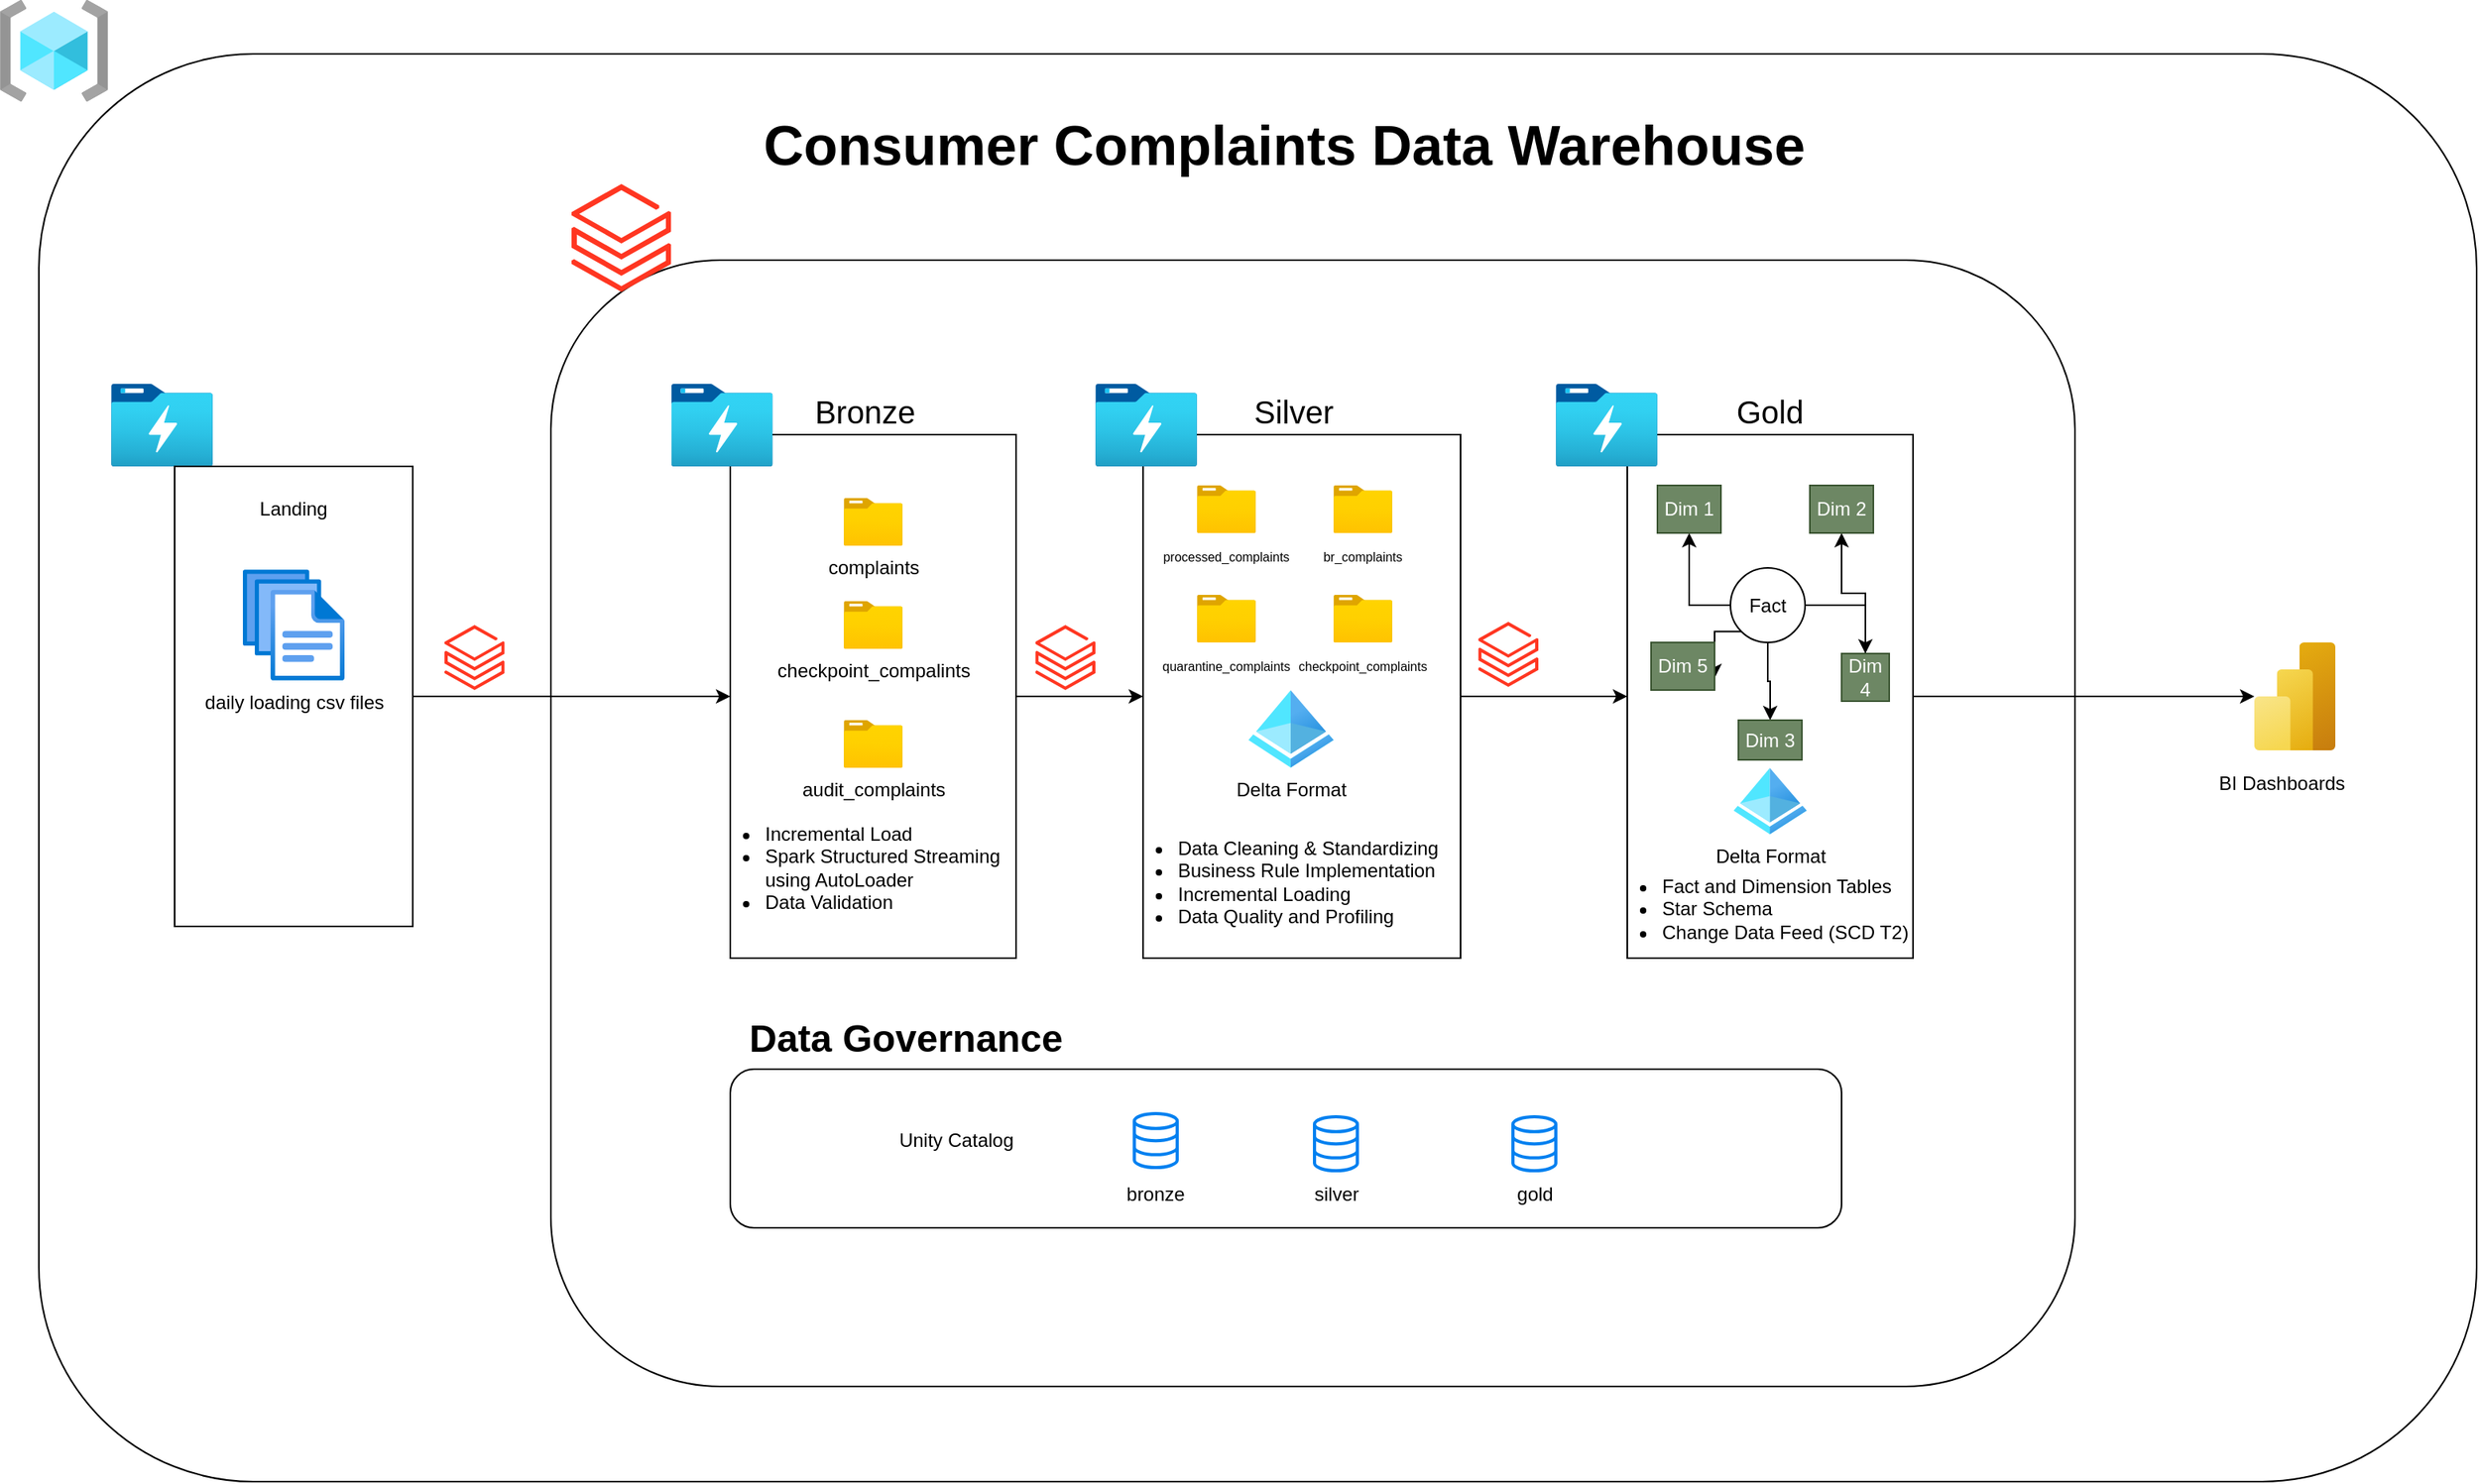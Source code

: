 <mxfile version="27.1.5">
  <diagram id="J1r5KkGxi6NfSPPXA9zl" name="Page-1">
    <mxGraphModel dx="1074" dy="1053" grid="1" gridSize="10" guides="1" tooltips="1" connect="1" arrows="1" fold="1" page="1" pageScale="1" pageWidth="827" pageHeight="1169" math="0" shadow="0">
      <root>
        <mxCell id="0" />
        <mxCell id="1" parent="0" />
        <mxCell id="K9rkXe4piy7wDcdysyzR-65" value="" style="rounded=1;whiteSpace=wrap;html=1;" vertex="1" parent="1">
          <mxGeometry x="1264.5" y="160" width="1535.5" height="900" as="geometry" />
        </mxCell>
        <mxCell id="K9rkXe4piy7wDcdysyzR-33" value="" style="rounded=1;whiteSpace=wrap;html=1;container=1;" vertex="1" parent="1">
          <mxGeometry x="1587" y="290" width="960" height="710" as="geometry" />
        </mxCell>
        <mxCell id="K9rkXe4piy7wDcdysyzR-98" value="" style="image;aspect=fixed;html=1;points=[];align=center;fontSize=12;image=img/lib/azure2/analytics/Azure_Databricks.svg;" vertex="1" parent="K9rkXe4piy7wDcdysyzR-33">
          <mxGeometry x="584.14" y="228" width="37.86" height="41" as="geometry" />
        </mxCell>
        <mxCell id="K9rkXe4piy7wDcdysyzR-34" value="" style="image;aspect=fixed;html=1;points=[];align=center;fontSize=12;image=img/lib/azure2/analytics/Azure_Databricks.svg;" vertex="1" parent="1">
          <mxGeometry x="1600" y="242" width="62.8" height="68" as="geometry" />
        </mxCell>
        <mxCell id="K9rkXe4piy7wDcdysyzR-49" style="edgeStyle=orthogonalEdgeStyle;rounded=0;orthogonalLoop=1;jettySize=auto;html=1;entryX=0;entryY=0.5;entryDx=0;entryDy=0;" edge="1" parent="1" source="K9rkXe4piy7wDcdysyzR-39" target="K9rkXe4piy7wDcdysyzR-40">
          <mxGeometry relative="1" as="geometry" />
        </mxCell>
        <mxCell id="K9rkXe4piy7wDcdysyzR-36" value="" style="image;aspect=fixed;html=1;points=[];align=center;fontSize=12;image=img/lib/azure2/analytics/Data_Lake_Store_Gen1.svg;" vertex="1" parent="1">
          <mxGeometry x="1310" y="368" width="64" height="52" as="geometry" />
        </mxCell>
        <mxCell id="K9rkXe4piy7wDcdysyzR-39" value="" style="rounded=0;whiteSpace=wrap;html=1;" vertex="1" parent="1">
          <mxGeometry x="1700" y="400" width="180" height="330" as="geometry" />
        </mxCell>
        <mxCell id="K9rkXe4piy7wDcdysyzR-50" value="" style="edgeStyle=orthogonalEdgeStyle;rounded=0;orthogonalLoop=1;jettySize=auto;html=1;" edge="1" parent="1" source="K9rkXe4piy7wDcdysyzR-40" target="K9rkXe4piy7wDcdysyzR-41">
          <mxGeometry relative="1" as="geometry" />
        </mxCell>
        <mxCell id="K9rkXe4piy7wDcdysyzR-40" value="" style="rounded=0;whiteSpace=wrap;html=1;" vertex="1" parent="1">
          <mxGeometry x="1960" y="400" width="200" height="330" as="geometry" />
        </mxCell>
        <mxCell id="K9rkXe4piy7wDcdysyzR-51" style="edgeStyle=orthogonalEdgeStyle;rounded=0;orthogonalLoop=1;jettySize=auto;html=1;" edge="1" parent="1" source="K9rkXe4piy7wDcdysyzR-41" target="K9rkXe4piy7wDcdysyzR-45">
          <mxGeometry relative="1" as="geometry" />
        </mxCell>
        <mxCell id="K9rkXe4piy7wDcdysyzR-41" value="" style="rounded=0;whiteSpace=wrap;html=1;" vertex="1" parent="1">
          <mxGeometry x="2265" y="400" width="180" height="330" as="geometry" />
        </mxCell>
        <mxCell id="K9rkXe4piy7wDcdysyzR-42" value="&lt;div&gt;&lt;font style=&quot;font-size: 20px;&quot;&gt;Bronze&lt;/font&gt;&lt;/div&gt;" style="text;html=1;align=center;verticalAlign=middle;whiteSpace=wrap;rounded=0;" vertex="1" parent="1">
          <mxGeometry x="1740" y="360" width="90" height="50" as="geometry" />
        </mxCell>
        <mxCell id="K9rkXe4piy7wDcdysyzR-45" value="" style="image;aspect=fixed;html=1;points=[];align=center;fontSize=12;image=img/lib/azure2/analytics/Power_BI_Embedded.svg;" vertex="1" parent="1">
          <mxGeometry x="2660" y="531" width="51" height="68" as="geometry" />
        </mxCell>
        <mxCell id="K9rkXe4piy7wDcdysyzR-63" style="edgeStyle=orthogonalEdgeStyle;rounded=0;orthogonalLoop=1;jettySize=auto;html=1;" edge="1" parent="1" source="K9rkXe4piy7wDcdysyzR-52" target="K9rkXe4piy7wDcdysyzR-39">
          <mxGeometry relative="1" as="geometry" />
        </mxCell>
        <mxCell id="K9rkXe4piy7wDcdysyzR-52" value="" style="rounded=0;whiteSpace=wrap;html=1;" vertex="1" parent="1">
          <mxGeometry x="1350" y="420" width="150" height="290" as="geometry" />
        </mxCell>
        <mxCell id="K9rkXe4piy7wDcdysyzR-46" value="BI Dashboards" style="text;html=1;align=center;verticalAlign=middle;whiteSpace=wrap;rounded=0;" vertex="1" parent="1">
          <mxGeometry x="2630" y="605" width="94.5" height="30" as="geometry" />
        </mxCell>
        <mxCell id="K9rkXe4piy7wDcdysyzR-54" value="Landing" style="text;html=1;align=center;verticalAlign=middle;whiteSpace=wrap;rounded=0;" vertex="1" parent="1">
          <mxGeometry x="1395" y="432" width="60" height="30" as="geometry" />
        </mxCell>
        <mxCell id="K9rkXe4piy7wDcdysyzR-55" value="" style="image;aspect=fixed;html=1;points=[];align=center;fontSize=12;image=img/lib/azure2/analytics/Data_Lake_Store_Gen1.svg;" vertex="1" parent="1">
          <mxGeometry x="1662.8" y="368" width="64" height="52" as="geometry" />
        </mxCell>
        <mxCell id="K9rkXe4piy7wDcdysyzR-56" value="" style="image;aspect=fixed;html=1;points=[];align=center;fontSize=12;image=img/lib/azure2/analytics/Data_Lake_Store_Gen1.svg;" vertex="1" parent="1">
          <mxGeometry x="1930" y="368" width="64" height="52" as="geometry" />
        </mxCell>
        <mxCell id="K9rkXe4piy7wDcdysyzR-57" value="" style="image;aspect=fixed;html=1;points=[];align=center;fontSize=12;image=img/lib/azure2/analytics/Data_Lake_Store_Gen1.svg;" vertex="1" parent="1">
          <mxGeometry x="2220" y="368" width="64" height="52" as="geometry" />
        </mxCell>
        <mxCell id="K9rkXe4piy7wDcdysyzR-59" value="daily loading csv files" style="image;aspect=fixed;html=1;points=[];align=center;fontSize=12;image=img/lib/azure2/general/Files.svg;" vertex="1" parent="1">
          <mxGeometry x="1393" y="485" width="64" height="70" as="geometry" />
        </mxCell>
        <mxCell id="K9rkXe4piy7wDcdysyzR-60" value="" style="rounded=1;whiteSpace=wrap;html=1;" vertex="1" parent="1">
          <mxGeometry x="1700" y="800" width="700" height="100" as="geometry" />
        </mxCell>
        <mxCell id="K9rkXe4piy7wDcdysyzR-61" value="Unity Catalog" style="text;html=1;align=center;verticalAlign=middle;whiteSpace=wrap;rounded=0;" vertex="1" parent="1">
          <mxGeometry x="1790" y="830" width="105" height="30" as="geometry" />
        </mxCell>
        <mxCell id="K9rkXe4piy7wDcdysyzR-62" value="&lt;h1 style=&quot;margin-top: 0px;&quot;&gt;Data Governance&lt;/h1&gt;" style="text;html=1;whiteSpace=wrap;overflow=hidden;rounded=0;" vertex="1" parent="1">
          <mxGeometry x="1710" y="760" width="220" height="120" as="geometry" />
        </mxCell>
        <mxCell id="K9rkXe4piy7wDcdysyzR-64" value="" style="image;aspect=fixed;html=1;points=[];align=center;fontSize=12;image=img/lib/azure2/general/Resource_Groups.svg;" vertex="1" parent="1">
          <mxGeometry x="1240" y="126" width="68" height="64" as="geometry" />
        </mxCell>
        <mxCell id="K9rkXe4piy7wDcdysyzR-66" value="&lt;ul&gt;&lt;li&gt;Incremental Load&lt;/li&gt;&lt;li&gt;Spark Structured Streaming using AutoLoader&lt;/li&gt;&lt;li&gt;Data Validation&lt;/li&gt;&lt;/ul&gt;" style="text;strokeColor=none;fillColor=none;html=1;whiteSpace=wrap;verticalAlign=middle;overflow=hidden;" vertex="1" parent="1">
          <mxGeometry x="1680" y="630" width="200" height="85" as="geometry" />
        </mxCell>
        <mxCell id="K9rkXe4piy7wDcdysyzR-67" value="&lt;ul&gt;&lt;li&gt;Data Cleaning &amp;amp; Standardizing&lt;/li&gt;&lt;li&gt;Business Rule Implementation&lt;/li&gt;&lt;li&gt;Incremental Loading&lt;/li&gt;&lt;li&gt;Data Quality and Profiling&lt;/li&gt;&lt;/ul&gt;" style="text;strokeColor=none;fillColor=none;html=1;whiteSpace=wrap;verticalAlign=middle;overflow=hidden;" vertex="1" parent="1">
          <mxGeometry x="1940" y="622" width="240" height="120" as="geometry" />
        </mxCell>
        <mxCell id="K9rkXe4piy7wDcdysyzR-68" value="&lt;ul&gt;&lt;li&gt;Fact and Dimension Tables&lt;/li&gt;&lt;li&gt;Star Schema&lt;/li&gt;&lt;li&gt;Change Data Feed (SCD T2)&lt;/li&gt;&lt;/ul&gt;" style="text;strokeColor=none;fillColor=none;html=1;whiteSpace=wrap;verticalAlign=middle;overflow=hidden;" vertex="1" parent="1">
          <mxGeometry x="2245" y="659" width="200" height="80" as="geometry" />
        </mxCell>
        <mxCell id="K9rkXe4piy7wDcdysyzR-69" value="complaints" style="image;aspect=fixed;html=1;points=[];align=center;fontSize=12;image=img/lib/azure2/general/Folder_Blank.svg;" vertex="1" parent="1">
          <mxGeometry x="1771.52" y="440" width="36.96" height="30" as="geometry" />
        </mxCell>
        <mxCell id="K9rkXe4piy7wDcdysyzR-70" value="checkpoint_compalints" style="image;aspect=fixed;html=1;points=[];align=center;fontSize=12;image=img/lib/azure2/general/Folder_Blank.svg;" vertex="1" parent="1">
          <mxGeometry x="1771.52" y="505" width="36.96" height="30" as="geometry" />
        </mxCell>
        <mxCell id="K9rkXe4piy7wDcdysyzR-71" value="&lt;font style=&quot;font-size: 8px;&quot;&gt;processed_complaints&lt;/font&gt;" style="image;aspect=fixed;html=1;points=[];align=center;fontSize=12;image=img/lib/azure2/general/Folder_Blank.svg;" vertex="1" parent="1">
          <mxGeometry x="1994" y="432" width="36.96" height="30" as="geometry" />
        </mxCell>
        <mxCell id="K9rkXe4piy7wDcdysyzR-72" value="&lt;font style=&quot;font-size: 8px;&quot;&gt;br_complaints&lt;/font&gt;" style="image;aspect=fixed;html=1;points=[];align=center;fontSize=12;image=img/lib/azure2/general/Folder_Blank.svg;" vertex="1" parent="1">
          <mxGeometry x="2080" y="432" width="36.96" height="30" as="geometry" />
        </mxCell>
        <mxCell id="K9rkXe4piy7wDcdysyzR-73" value="&lt;font style=&quot;font-size: 8px;&quot;&gt;quarantine_complaints&lt;/font&gt;" style="image;aspect=fixed;html=1;points=[];align=center;fontSize=12;image=img/lib/azure2/general/Folder_Blank.svg;" vertex="1" parent="1">
          <mxGeometry x="1994" y="501" width="36.96" height="30" as="geometry" />
        </mxCell>
        <mxCell id="K9rkXe4piy7wDcdysyzR-74" value="&lt;font style=&quot;font-size: 8px;&quot;&gt;checkpoint_complaints&lt;/font&gt;" style="image;aspect=fixed;html=1;points=[];align=center;fontSize=12;image=img/lib/azure2/general/Folder_Blank.svg;" vertex="1" parent="1">
          <mxGeometry x="2080" y="501" width="36.96" height="30" as="geometry" />
        </mxCell>
        <mxCell id="K9rkXe4piy7wDcdysyzR-75" value="" style="html=1;verticalLabelPosition=bottom;align=center;labelBackgroundColor=#ffffff;verticalAlign=top;strokeWidth=2;strokeColor=light-dark(#0080F0,#A85400);shadow=0;dashed=0;shape=mxgraph.ios7.icons.data;" vertex="1" parent="1">
          <mxGeometry x="1954.52" y="828" width="27" height="34" as="geometry" />
        </mxCell>
        <mxCell id="K9rkXe4piy7wDcdysyzR-76" value="" style="html=1;verticalLabelPosition=bottom;align=center;labelBackgroundColor=#ffffff;verticalAlign=top;strokeWidth=2;strokeColor=light-dark(#0080F0,#CCCCCC);shadow=0;dashed=0;shape=mxgraph.ios7.icons.data;" vertex="1" parent="1">
          <mxGeometry x="2068" y="830" width="27" height="34" as="geometry" />
        </mxCell>
        <mxCell id="K9rkXe4piy7wDcdysyzR-77" value="" style="html=1;verticalLabelPosition=bottom;align=center;labelBackgroundColor=#ffffff;verticalAlign=top;strokeWidth=2;strokeColor=light-dark(#0080F0, #d5a90b);shadow=0;dashed=0;shape=mxgraph.ios7.icons.data;" vertex="1" parent="1">
          <mxGeometry x="2193" y="830" width="27" height="34" as="geometry" />
        </mxCell>
        <mxCell id="K9rkXe4piy7wDcdysyzR-78" value="bronze" style="text;html=1;align=center;verticalAlign=middle;whiteSpace=wrap;rounded=0;" vertex="1" parent="1">
          <mxGeometry x="1938.02" y="864" width="60" height="30" as="geometry" />
        </mxCell>
        <mxCell id="K9rkXe4piy7wDcdysyzR-79" value="silver" style="text;html=1;align=center;verticalAlign=middle;whiteSpace=wrap;rounded=0;" vertex="1" parent="1">
          <mxGeometry x="2051.5" y="864" width="60" height="30" as="geometry" />
        </mxCell>
        <mxCell id="K9rkXe4piy7wDcdysyzR-80" value="gold" style="text;html=1;align=center;verticalAlign=middle;whiteSpace=wrap;rounded=0;" vertex="1" parent="1">
          <mxGeometry x="2176.5" y="864" width="60" height="30" as="geometry" />
        </mxCell>
        <mxCell id="K9rkXe4piy7wDcdysyzR-81" value="&lt;div&gt;&lt;font style=&quot;font-size: 20px;&quot;&gt;Silver&lt;/font&gt;&lt;/div&gt;" style="text;html=1;align=center;verticalAlign=middle;whiteSpace=wrap;rounded=0;" vertex="1" parent="1">
          <mxGeometry x="2010" y="360" width="90" height="50" as="geometry" />
        </mxCell>
        <mxCell id="K9rkXe4piy7wDcdysyzR-82" value="&lt;div&gt;&lt;font style=&quot;font-size: 20px;&quot;&gt;Gold&lt;/font&gt;&lt;/div&gt;" style="text;html=1;align=center;verticalAlign=middle;whiteSpace=wrap;rounded=0;" vertex="1" parent="1">
          <mxGeometry x="2310" y="360" width="90" height="50" as="geometry" />
        </mxCell>
        <mxCell id="K9rkXe4piy7wDcdysyzR-90" value="" style="edgeStyle=orthogonalEdgeStyle;rounded=0;orthogonalLoop=1;jettySize=auto;html=1;" edge="1" parent="1" source="K9rkXe4piy7wDcdysyzR-83" target="K9rkXe4piy7wDcdysyzR-86">
          <mxGeometry relative="1" as="geometry" />
        </mxCell>
        <mxCell id="K9rkXe4piy7wDcdysyzR-91" value="" style="edgeStyle=orthogonalEdgeStyle;rounded=0;orthogonalLoop=1;jettySize=auto;html=1;" edge="1" parent="1" source="K9rkXe4piy7wDcdysyzR-83" target="K9rkXe4piy7wDcdysyzR-85">
          <mxGeometry relative="1" as="geometry" />
        </mxCell>
        <mxCell id="K9rkXe4piy7wDcdysyzR-92" style="edgeStyle=orthogonalEdgeStyle;rounded=0;orthogonalLoop=1;jettySize=auto;html=1;exitX=0;exitY=0.5;exitDx=0;exitDy=0;entryX=0.5;entryY=1;entryDx=0;entryDy=0;" edge="1" parent="1" source="K9rkXe4piy7wDcdysyzR-83" target="K9rkXe4piy7wDcdysyzR-84">
          <mxGeometry relative="1" as="geometry" />
        </mxCell>
        <mxCell id="K9rkXe4piy7wDcdysyzR-95" style="edgeStyle=orthogonalEdgeStyle;rounded=0;orthogonalLoop=1;jettySize=auto;html=1;exitX=0;exitY=1;exitDx=0;exitDy=0;entryX=1;entryY=0.75;entryDx=0;entryDy=0;" edge="1" parent="1" source="K9rkXe4piy7wDcdysyzR-83" target="K9rkXe4piy7wDcdysyzR-93">
          <mxGeometry relative="1" as="geometry" />
        </mxCell>
        <mxCell id="K9rkXe4piy7wDcdysyzR-83" value="Fact" style="ellipse;whiteSpace=wrap;html=1;aspect=fixed;fillStyle=solid;fillColor=light-dark(#FFFFFF,#CCCC00);" vertex="1" parent="1">
          <mxGeometry x="2330" y="484" width="47" height="47" as="geometry" />
        </mxCell>
        <mxCell id="K9rkXe4piy7wDcdysyzR-84" value="Dim 1" style="rounded=0;whiteSpace=wrap;html=1;fillColor=#6d8764;fontColor=#ffffff;strokeColor=#3A5431;" vertex="1" parent="1">
          <mxGeometry x="2284" y="432" width="40" height="30" as="geometry" />
        </mxCell>
        <mxCell id="K9rkXe4piy7wDcdysyzR-85" value="Dim 3" style="rounded=0;whiteSpace=wrap;html=1;fillColor=#6d8764;fontColor=#ffffff;strokeColor=#3A5431;" vertex="1" parent="1">
          <mxGeometry x="2335" y="580" width="40" height="25" as="geometry" />
        </mxCell>
        <mxCell id="K9rkXe4piy7wDcdysyzR-89" value="" style="edgeStyle=orthogonalEdgeStyle;rounded=0;orthogonalLoop=1;jettySize=auto;html=1;" edge="1" parent="1" source="K9rkXe4piy7wDcdysyzR-86" target="K9rkXe4piy7wDcdysyzR-87">
          <mxGeometry relative="1" as="geometry" />
        </mxCell>
        <mxCell id="K9rkXe4piy7wDcdysyzR-86" value="Dim 4" style="rounded=0;whiteSpace=wrap;html=1;fillColor=#6d8764;fontColor=#ffffff;strokeColor=#3A5431;" vertex="1" parent="1">
          <mxGeometry x="2400" y="538" width="30" height="30" as="geometry" />
        </mxCell>
        <mxCell id="K9rkXe4piy7wDcdysyzR-87" value="Dim 2" style="rounded=0;whiteSpace=wrap;html=1;fillColor=#6d8764;fontColor=#ffffff;strokeColor=#3A5431;" vertex="1" parent="1">
          <mxGeometry x="2380" y="432" width="40" height="30" as="geometry" />
        </mxCell>
        <mxCell id="K9rkXe4piy7wDcdysyzR-93" value="Dim 5" style="rounded=0;whiteSpace=wrap;html=1;fillColor=#6d8764;fontColor=#ffffff;strokeColor=#3A5431;" vertex="1" parent="1">
          <mxGeometry x="2280" y="531" width="40" height="30" as="geometry" />
        </mxCell>
        <mxCell id="K9rkXe4piy7wDcdysyzR-96" value="" style="image;aspect=fixed;html=1;points=[];align=center;fontSize=12;image=img/lib/azure2/analytics/Azure_Databricks.svg;" vertex="1" parent="1">
          <mxGeometry x="1520" y="520" width="37.86" height="41" as="geometry" />
        </mxCell>
        <mxCell id="K9rkXe4piy7wDcdysyzR-97" value="" style="image;aspect=fixed;html=1;points=[];align=center;fontSize=12;image=img/lib/azure2/analytics/Azure_Databricks.svg;" vertex="1" parent="1">
          <mxGeometry x="1892.14" y="520" width="37.86" height="41" as="geometry" />
        </mxCell>
        <mxCell id="K9rkXe4piy7wDcdysyzR-99" value="audit_complaints" style="image;aspect=fixed;html=1;points=[];align=center;fontSize=12;image=img/lib/azure2/general/Folder_Blank.svg;" vertex="1" parent="1">
          <mxGeometry x="1771.52" y="580" width="36.96" height="30" as="geometry" />
        </mxCell>
        <mxCell id="K9rkXe4piy7wDcdysyzR-102" value="Delta Format" style="image;aspect=fixed;html=1;points=[];align=center;fontSize=12;image=img/lib/azure2/identity/Azure_Active_Directory.svg;" vertex="1" parent="1">
          <mxGeometry x="2026.41" y="561" width="53.59" height="49" as="geometry" />
        </mxCell>
        <mxCell id="K9rkXe4piy7wDcdysyzR-103" value="Delta Format" style="image;aspect=fixed;html=1;points=[];align=center;fontSize=12;image=img/lib/azure2/identity/Azure_Active_Directory.svg;" vertex="1" parent="1">
          <mxGeometry x="2332.03" y="610" width="45.94" height="42" as="geometry" />
        </mxCell>
        <mxCell id="K9rkXe4piy7wDcdysyzR-104" value="&lt;h1 style=&quot;margin-top: 0px;&quot;&gt;&lt;font style=&quot;font-size: 35px;&quot;&gt;Consumer Complaints Data Warehouse&lt;/font&gt;&lt;/h1&gt;" style="text;html=1;whiteSpace=wrap;overflow=hidden;rounded=0;" vertex="1" parent="1">
          <mxGeometry x="1719.06" y="190" width="668.29" height="120" as="geometry" />
        </mxCell>
      </root>
    </mxGraphModel>
  </diagram>
</mxfile>
